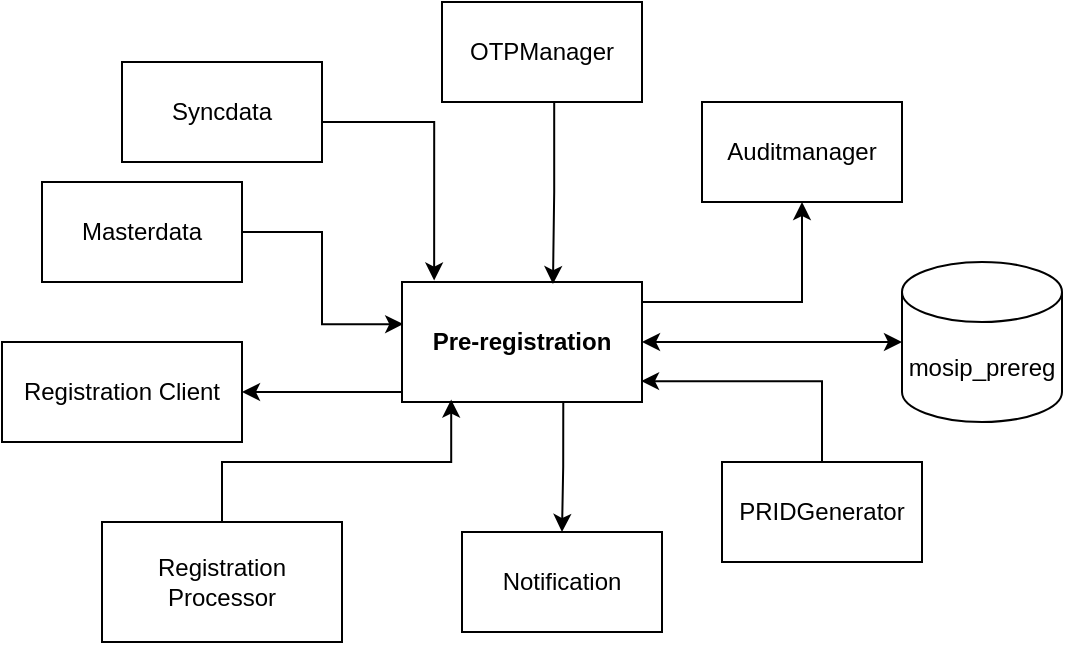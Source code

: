 <mxfile version="16.2.2" type="github">
  <diagram id="aeCOM6R8oNLb_Fvaol1f" name="Page-1">
    <mxGraphModel dx="855" dy="541" grid="1" gridSize="10" guides="1" tooltips="1" connect="1" arrows="1" fold="1" page="1" pageScale="1" pageWidth="2336" pageHeight="1654" math="0" shadow="0">
      <root>
        <mxCell id="0" />
        <mxCell id="1" parent="0" />
        <mxCell id="c4K_Bumv6GerBLCT27ij-15" style="edgeStyle=orthogonalEdgeStyle;rounded=0;orthogonalLoop=1;jettySize=auto;html=1;exitX=0.672;exitY=0.999;exitDx=0;exitDy=0;exitPerimeter=0;" edge="1" parent="1" source="c4K_Bumv6GerBLCT27ij-1" target="c4K_Bumv6GerBLCT27ij-5">
          <mxGeometry relative="1" as="geometry" />
        </mxCell>
        <mxCell id="c4K_Bumv6GerBLCT27ij-16" style="edgeStyle=orthogonalEdgeStyle;rounded=0;orthogonalLoop=1;jettySize=auto;html=1;exitX=1;exitY=0.5;exitDx=0;exitDy=0;entryX=0.5;entryY=1;entryDx=0;entryDy=0;" edge="1" parent="1" source="c4K_Bumv6GerBLCT27ij-1" target="c4K_Bumv6GerBLCT27ij-10">
          <mxGeometry relative="1" as="geometry">
            <Array as="points">
              <mxPoint x="790" y="420" />
              <mxPoint x="870" y="420" />
            </Array>
          </mxGeometry>
        </mxCell>
        <mxCell id="c4K_Bumv6GerBLCT27ij-17" style="edgeStyle=orthogonalEdgeStyle;rounded=0;orthogonalLoop=1;jettySize=auto;html=1;exitX=1;exitY=0.5;exitDx=0;exitDy=0;entryX=0;entryY=0.5;entryDx=0;entryDy=0;entryPerimeter=0;startArrow=classic;startFill=1;" edge="1" parent="1" source="c4K_Bumv6GerBLCT27ij-1" target="c4K_Bumv6GerBLCT27ij-2">
          <mxGeometry relative="1" as="geometry" />
        </mxCell>
        <mxCell id="c4K_Bumv6GerBLCT27ij-20" style="edgeStyle=orthogonalEdgeStyle;rounded=0;orthogonalLoop=1;jettySize=auto;html=1;entryX=1;entryY=0.5;entryDx=0;entryDy=0;startArrow=none;startFill=0;exitX=0;exitY=0.5;exitDx=0;exitDy=0;" edge="1" parent="1" source="c4K_Bumv6GerBLCT27ij-1" target="c4K_Bumv6GerBLCT27ij-19">
          <mxGeometry relative="1" as="geometry">
            <Array as="points">
              <mxPoint x="670" y="465" />
            </Array>
          </mxGeometry>
        </mxCell>
        <mxCell id="c4K_Bumv6GerBLCT27ij-1" value="&lt;b&gt;Pre-registration&lt;/b&gt;" style="rounded=0;whiteSpace=wrap;html=1;" vertex="1" parent="1">
          <mxGeometry x="670" y="410" width="120" height="60" as="geometry" />
        </mxCell>
        <mxCell id="c4K_Bumv6GerBLCT27ij-2" value="mosip_prereg" style="shape=cylinder3;whiteSpace=wrap;html=1;boundedLbl=1;backgroundOutline=1;size=15;" vertex="1" parent="1">
          <mxGeometry x="920" y="400" width="80" height="80" as="geometry" />
        </mxCell>
        <mxCell id="c4K_Bumv6GerBLCT27ij-14" style="edgeStyle=orthogonalEdgeStyle;rounded=0;orthogonalLoop=1;jettySize=auto;html=1;exitX=0.561;exitY=0.992;exitDx=0;exitDy=0;entryX=0.629;entryY=0.017;entryDx=0;entryDy=0;entryPerimeter=0;exitPerimeter=0;" edge="1" parent="1" source="c4K_Bumv6GerBLCT27ij-3" target="c4K_Bumv6GerBLCT27ij-1">
          <mxGeometry relative="1" as="geometry" />
        </mxCell>
        <mxCell id="c4K_Bumv6GerBLCT27ij-3" value="OTPManager" style="rounded=0;whiteSpace=wrap;html=1;" vertex="1" parent="1">
          <mxGeometry x="690" y="270" width="100" height="50" as="geometry" />
        </mxCell>
        <mxCell id="c4K_Bumv6GerBLCT27ij-22" style="edgeStyle=orthogonalEdgeStyle;rounded=0;orthogonalLoop=1;jettySize=auto;html=1;entryX=0.134;entryY=-0.012;entryDx=0;entryDy=0;entryPerimeter=0;startArrow=none;startFill=0;" edge="1" parent="1" source="c4K_Bumv6GerBLCT27ij-4" target="c4K_Bumv6GerBLCT27ij-1">
          <mxGeometry relative="1" as="geometry">
            <Array as="points">
              <mxPoint x="686" y="330" />
            </Array>
          </mxGeometry>
        </mxCell>
        <mxCell id="c4K_Bumv6GerBLCT27ij-4" value="Syncdata" style="rounded=0;whiteSpace=wrap;html=1;" vertex="1" parent="1">
          <mxGeometry x="530" y="300" width="100" height="50" as="geometry" />
        </mxCell>
        <mxCell id="c4K_Bumv6GerBLCT27ij-5" value="Notification" style="rounded=0;whiteSpace=wrap;html=1;" vertex="1" parent="1">
          <mxGeometry x="700" y="535" width="100" height="50" as="geometry" />
        </mxCell>
        <mxCell id="c4K_Bumv6GerBLCT27ij-18" style="edgeStyle=orthogonalEdgeStyle;rounded=0;orthogonalLoop=1;jettySize=auto;html=1;exitX=1;exitY=0.5;exitDx=0;exitDy=0;entryX=0.005;entryY=0.351;entryDx=0;entryDy=0;startArrow=none;startFill=0;entryPerimeter=0;" edge="1" parent="1" source="c4K_Bumv6GerBLCT27ij-8" target="c4K_Bumv6GerBLCT27ij-1">
          <mxGeometry relative="1" as="geometry" />
        </mxCell>
        <mxCell id="c4K_Bumv6GerBLCT27ij-8" value="Masterdata" style="rounded=0;whiteSpace=wrap;html=1;" vertex="1" parent="1">
          <mxGeometry x="490" y="360" width="100" height="50" as="geometry" />
        </mxCell>
        <mxCell id="c4K_Bumv6GerBLCT27ij-25" style="edgeStyle=orthogonalEdgeStyle;rounded=0;orthogonalLoop=1;jettySize=auto;html=1;exitX=0.5;exitY=0;exitDx=0;exitDy=0;entryX=0.996;entryY=0.826;entryDx=0;entryDy=0;entryPerimeter=0;startArrow=none;startFill=0;" edge="1" parent="1" source="c4K_Bumv6GerBLCT27ij-9" target="c4K_Bumv6GerBLCT27ij-1">
          <mxGeometry relative="1" as="geometry">
            <Array as="points">
              <mxPoint x="880" y="460" />
            </Array>
          </mxGeometry>
        </mxCell>
        <mxCell id="c4K_Bumv6GerBLCT27ij-9" value="PRIDGenerator" style="rounded=0;whiteSpace=wrap;html=1;" vertex="1" parent="1">
          <mxGeometry x="830" y="500" width="100" height="50" as="geometry" />
        </mxCell>
        <mxCell id="c4K_Bumv6GerBLCT27ij-10" value="Auditmanager" style="rounded=0;whiteSpace=wrap;html=1;" vertex="1" parent="1">
          <mxGeometry x="820" y="320" width="100" height="50" as="geometry" />
        </mxCell>
        <mxCell id="c4K_Bumv6GerBLCT27ij-21" style="edgeStyle=orthogonalEdgeStyle;rounded=0;orthogonalLoop=1;jettySize=auto;html=1;exitX=0.5;exitY=0;exitDx=0;exitDy=0;entryX=0.205;entryY=0.98;entryDx=0;entryDy=0;entryPerimeter=0;startArrow=none;startFill=0;" edge="1" parent="1" source="c4K_Bumv6GerBLCT27ij-11" target="c4K_Bumv6GerBLCT27ij-1">
          <mxGeometry relative="1" as="geometry" />
        </mxCell>
        <mxCell id="c4K_Bumv6GerBLCT27ij-11" value="Registration Processor" style="rounded=0;whiteSpace=wrap;html=1;" vertex="1" parent="1">
          <mxGeometry x="520" y="530" width="120" height="60" as="geometry" />
        </mxCell>
        <mxCell id="c4K_Bumv6GerBLCT27ij-19" value="Registration Client" style="rounded=0;whiteSpace=wrap;html=1;" vertex="1" parent="1">
          <mxGeometry x="470" y="440" width="120" height="50" as="geometry" />
        </mxCell>
      </root>
    </mxGraphModel>
  </diagram>
</mxfile>
